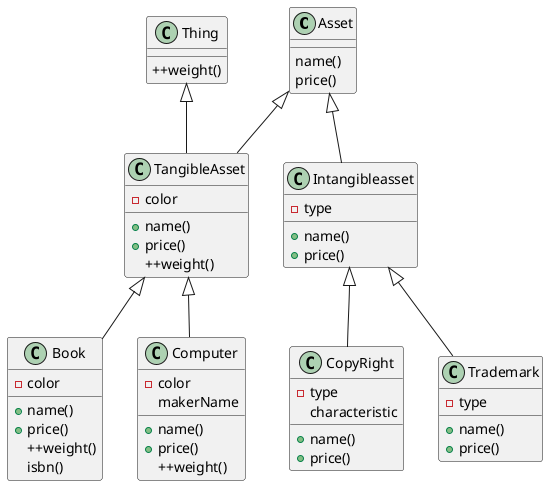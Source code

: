 @startuml
'https://plantuml.com/sequence-diagram

class Asset{
    name()
    price()
}

class TangibleAsset extends Asset{
    +name()
    +price()
    -color

}
class Book extends TangibleAsset
{
    +name()
    +price()
    -color
    ++weight()
     isbn()
}
class Computer extends TangibleAsset
{
    +name()
    +price()
    -color
    ++weight()
    makerName
}

class Intangibleasset extends Asset
{
    +name()
    +price()
    -type

}

class CopyRight extends Intangibleasset
{
    +name()
    +price()
    -type
    characteristic
    }


class Trademark extends Intangibleasset{
  +name()
  +price()
  -type
}

Thing : ++weight()

class TangibleAsset extends Thing{
    ++weight()
}
@enduml